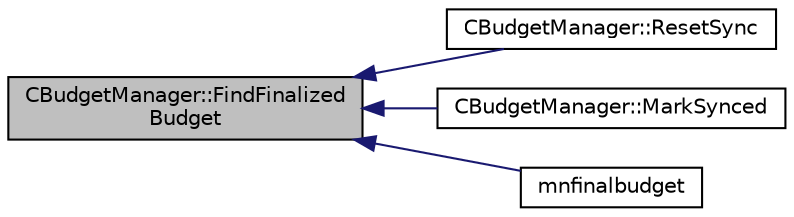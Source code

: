 digraph "CBudgetManager::FindFinalizedBudget"
{
  edge [fontname="Helvetica",fontsize="10",labelfontname="Helvetica",labelfontsize="10"];
  node [fontname="Helvetica",fontsize="10",shape=record];
  rankdir="LR";
  Node92 [label="CBudgetManager::FindFinalized\lBudget",height=0.2,width=0.4,color="black", fillcolor="grey75", style="filled", fontcolor="black"];
  Node92 -> Node93 [dir="back",color="midnightblue",fontsize="10",style="solid",fontname="Helvetica"];
  Node93 [label="CBudgetManager::ResetSync",height=0.2,width=0.4,color="black", fillcolor="white", style="filled",URL="$class_c_budget_manager.html#ac890f5fcc4bb9ec568675d602595d384"];
  Node92 -> Node94 [dir="back",color="midnightblue",fontsize="10",style="solid",fontname="Helvetica"];
  Node94 [label="CBudgetManager::MarkSynced",height=0.2,width=0.4,color="black", fillcolor="white", style="filled",URL="$class_c_budget_manager.html#a4734e3b02666531b008329e84391757d"];
  Node92 -> Node95 [dir="back",color="midnightblue",fontsize="10",style="solid",fontname="Helvetica"];
  Node95 [label="mnfinalbudget",height=0.2,width=0.4,color="black", fillcolor="white", style="filled",URL="$rpcmasternode-budget_8cpp.html#a9377cde49f5b62904aafb46d7d3c5e7c"];
}
